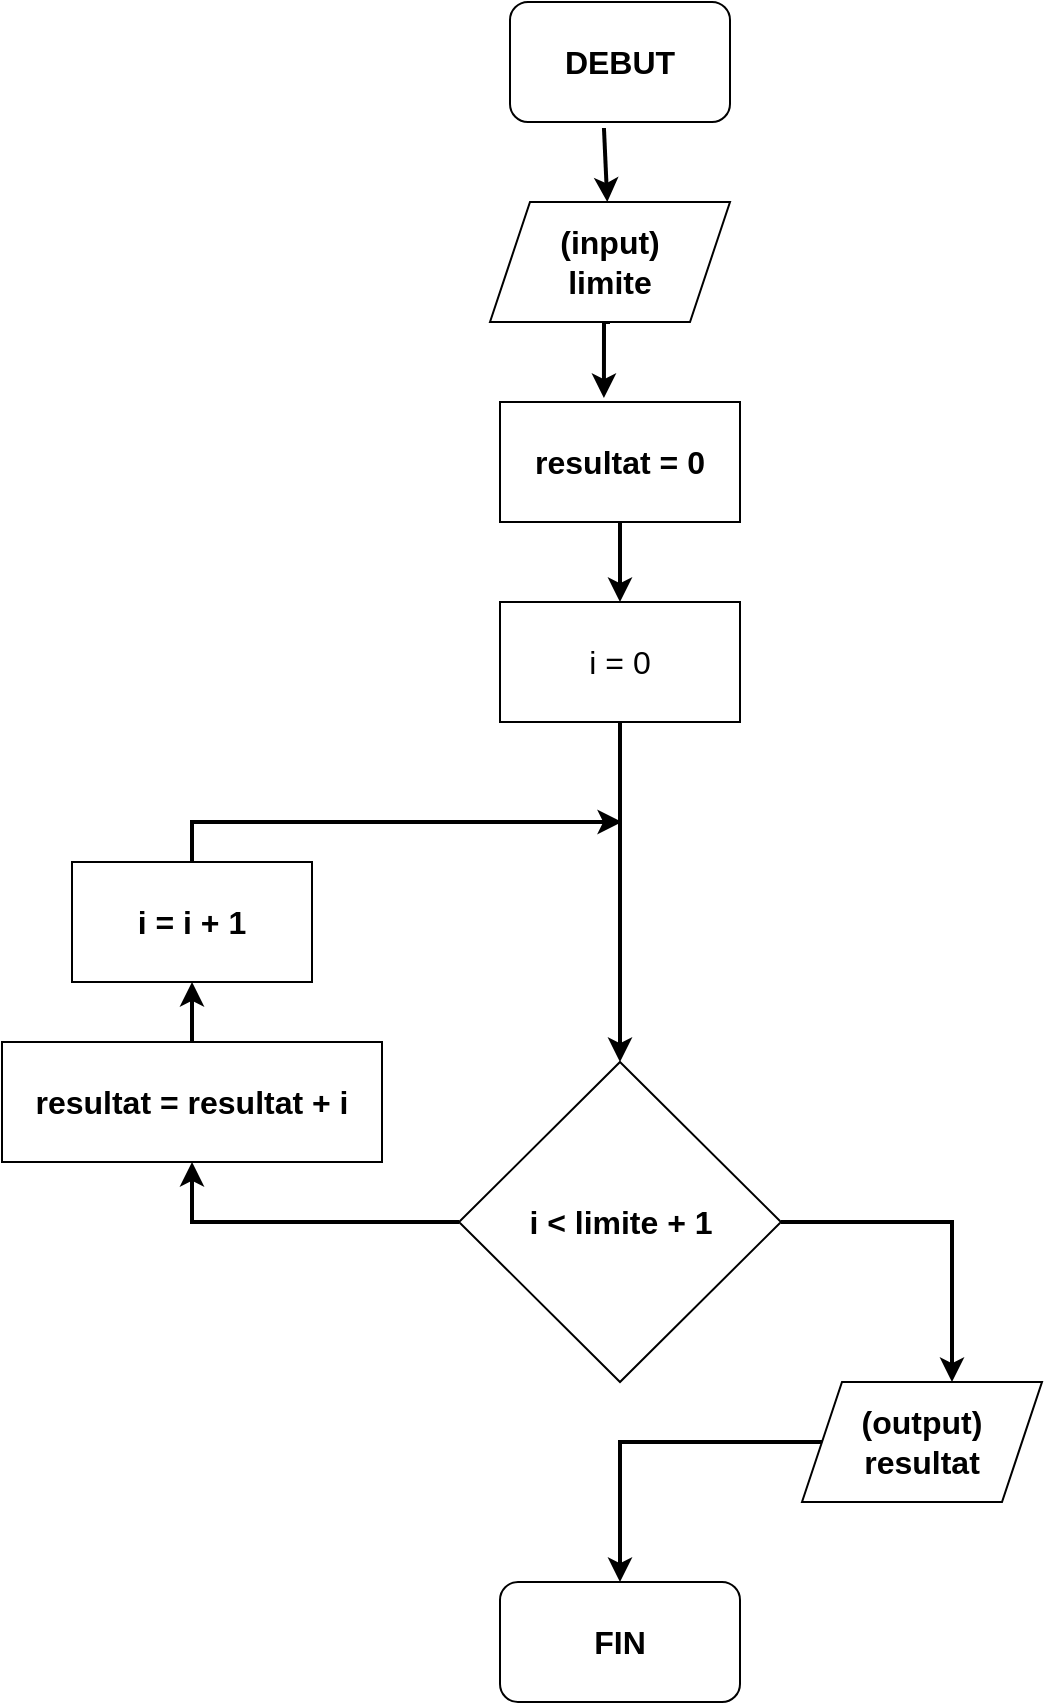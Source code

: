 <mxfile version="20.3.0" type="device"><diagram id="stFEbIwbB4I_AJ2qXnes" name="Page-1"><mxGraphModel dx="1002" dy="623" grid="1" gridSize="10" guides="1" tooltips="1" connect="1" arrows="1" fold="1" page="1" pageScale="1" pageWidth="827" pageHeight="1169" math="0" shadow="0"><root><mxCell id="0"/><mxCell id="1" parent="0"/><mxCell id="xkg7eKszu-yo2zIc6hGq-1" value="&lt;font size=&quot;1&quot;&gt;&lt;b style=&quot;font-size: 16px;&quot;&gt;DEBUT&lt;/b&gt;&lt;/font&gt;" style="rounded=1;whiteSpace=wrap;html=1;" vertex="1" parent="1"><mxGeometry x="304" y="50" width="110" height="60" as="geometry"/></mxCell><mxCell id="xkg7eKszu-yo2zIc6hGq-8" style="edgeStyle=orthogonalEdgeStyle;rounded=0;orthogonalLoop=1;jettySize=auto;html=1;exitX=0.5;exitY=1;exitDx=0;exitDy=0;entryX=0.433;entryY=-0.033;entryDx=0;entryDy=0;entryPerimeter=0;fontSize=16;strokeWidth=2;" edge="1" parent="1" source="xkg7eKszu-yo2zIc6hGq-3" target="xkg7eKszu-yo2zIc6hGq-7"><mxGeometry relative="1" as="geometry"/></mxCell><mxCell id="xkg7eKszu-yo2zIc6hGq-3" value="&lt;font style=&quot;font-size: 16px;&quot;&gt;&lt;b&gt;(input)&lt;br&gt;limite&lt;/b&gt;&lt;/font&gt;" style="shape=parallelogram;perimeter=parallelogramPerimeter;whiteSpace=wrap;html=1;fixedSize=1;" vertex="1" parent="1"><mxGeometry x="294" y="150" width="120" height="60" as="geometry"/></mxCell><mxCell id="xkg7eKszu-yo2zIc6hGq-12" style="edgeStyle=orthogonalEdgeStyle;rounded=0;orthogonalLoop=1;jettySize=auto;html=1;exitX=0.5;exitY=1;exitDx=0;exitDy=0;entryX=0.5;entryY=0;entryDx=0;entryDy=0;fontSize=16;strokeWidth=2;" edge="1" parent="1" source="xkg7eKszu-yo2zIc6hGq-7" target="xkg7eKszu-yo2zIc6hGq-11"><mxGeometry relative="1" as="geometry"/></mxCell><mxCell id="xkg7eKszu-yo2zIc6hGq-7" value="&lt;b&gt;resultat = 0&lt;/b&gt;" style="rounded=0;whiteSpace=wrap;html=1;fontSize=16;" vertex="1" parent="1"><mxGeometry x="299" y="250" width="120" height="60" as="geometry"/></mxCell><mxCell id="xkg7eKszu-yo2zIc6hGq-16" style="edgeStyle=orthogonalEdgeStyle;rounded=0;orthogonalLoop=1;jettySize=auto;html=1;exitX=0;exitY=0.5;exitDx=0;exitDy=0;entryX=0.5;entryY=1;entryDx=0;entryDy=0;fontSize=16;strokeWidth=2;" edge="1" parent="1" source="xkg7eKszu-yo2zIc6hGq-9" target="xkg7eKszu-yo2zIc6hGq-15"><mxGeometry relative="1" as="geometry"/></mxCell><mxCell id="xkg7eKszu-yo2zIc6hGq-20" style="edgeStyle=orthogonalEdgeStyle;rounded=0;orthogonalLoop=1;jettySize=auto;html=1;exitX=1;exitY=0.5;exitDx=0;exitDy=0;fontSize=16;entryX=0.625;entryY=0;entryDx=0;entryDy=0;entryPerimeter=0;strokeWidth=2;" edge="1" parent="1" source="xkg7eKszu-yo2zIc6hGq-9" target="xkg7eKszu-yo2zIc6hGq-19"><mxGeometry relative="1" as="geometry"><mxPoint x="560" y="590" as="targetPoint"/></mxGeometry></mxCell><mxCell id="xkg7eKszu-yo2zIc6hGq-9" value="&lt;b&gt;i &amp;lt; limite + 1&lt;/b&gt;" style="rhombus;whiteSpace=wrap;html=1;fontSize=16;" vertex="1" parent="1"><mxGeometry x="278.5" y="580" width="161" height="160" as="geometry"/></mxCell><mxCell id="xkg7eKszu-yo2zIc6hGq-13" style="edgeStyle=orthogonalEdgeStyle;rounded=0;orthogonalLoop=1;jettySize=auto;html=1;exitX=0.5;exitY=1;exitDx=0;exitDy=0;entryX=0.5;entryY=0;entryDx=0;entryDy=0;fontSize=16;strokeWidth=2;" edge="1" parent="1" source="xkg7eKszu-yo2zIc6hGq-11" target="xkg7eKszu-yo2zIc6hGq-9"><mxGeometry relative="1" as="geometry"/></mxCell><mxCell id="xkg7eKszu-yo2zIc6hGq-11" value="i = 0" style="rounded=0;whiteSpace=wrap;html=1;fontSize=16;" vertex="1" parent="1"><mxGeometry x="299" y="350" width="120" height="60" as="geometry"/></mxCell><mxCell id="xkg7eKszu-yo2zIc6hGq-25" style="edgeStyle=orthogonalEdgeStyle;rounded=0;orthogonalLoop=1;jettySize=auto;html=1;exitX=0.5;exitY=0;exitDx=0;exitDy=0;fontSize=16;strokeWidth=2;" edge="1" parent="1" source="xkg7eKszu-yo2zIc6hGq-15" target="xkg7eKszu-yo2zIc6hGq-24"><mxGeometry relative="1" as="geometry"/></mxCell><mxCell id="xkg7eKszu-yo2zIc6hGq-15" value="&lt;b&gt;resultat = resultat + i&lt;/b&gt;" style="rounded=0;whiteSpace=wrap;html=1;fontSize=16;" vertex="1" parent="1"><mxGeometry x="50" y="570" width="190" height="60" as="geometry"/></mxCell><mxCell id="xkg7eKszu-yo2zIc6hGq-23" style="edgeStyle=orthogonalEdgeStyle;rounded=0;orthogonalLoop=1;jettySize=auto;html=1;entryX=0.5;entryY=0;entryDx=0;entryDy=0;fontSize=16;strokeWidth=2;" edge="1" parent="1" source="xkg7eKszu-yo2zIc6hGq-19" target="xkg7eKszu-yo2zIc6hGq-21"><mxGeometry relative="1" as="geometry"/></mxCell><mxCell id="xkg7eKszu-yo2zIc6hGq-19" value="&lt;b&gt;(output)&lt;br&gt;resultat&lt;/b&gt;" style="shape=parallelogram;perimeter=parallelogramPerimeter;whiteSpace=wrap;html=1;fixedSize=1;fontSize=16;" vertex="1" parent="1"><mxGeometry x="450" y="740" width="120" height="60" as="geometry"/></mxCell><mxCell id="xkg7eKszu-yo2zIc6hGq-21" value="&lt;b&gt;FIN&lt;/b&gt;" style="rounded=1;whiteSpace=wrap;html=1;fontSize=16;" vertex="1" parent="1"><mxGeometry x="299" y="840" width="120" height="60" as="geometry"/></mxCell><mxCell id="xkg7eKszu-yo2zIc6hGq-24" value="&lt;b&gt;i = i + 1&lt;/b&gt;" style="rounded=0;whiteSpace=wrap;html=1;fontSize=16;" vertex="1" parent="1"><mxGeometry x="85" y="480" width="120" height="60" as="geometry"/></mxCell><mxCell id="xkg7eKszu-yo2zIc6hGq-27" value="" style="endArrow=classic;html=1;rounded=0;fontSize=16;exitX=0.5;exitY=0;exitDx=0;exitDy=0;strokeWidth=2;" edge="1" parent="1" source="xkg7eKszu-yo2zIc6hGq-24"><mxGeometry width="50" height="50" relative="1" as="geometry"><mxPoint x="390" y="600" as="sourcePoint"/><mxPoint x="360" y="460" as="targetPoint"/><Array as="points"><mxPoint x="145" y="460"/></Array></mxGeometry></mxCell><mxCell id="xkg7eKszu-yo2zIc6hGq-30" value="" style="endArrow=classic;html=1;rounded=0;fontSize=16;exitX=0.427;exitY=1.05;exitDx=0;exitDy=0;exitPerimeter=0;strokeWidth=2;" edge="1" parent="1" source="xkg7eKszu-yo2zIc6hGq-1" target="xkg7eKszu-yo2zIc6hGq-3"><mxGeometry width="50" height="50" relative="1" as="geometry"><mxPoint x="390" y="360" as="sourcePoint"/><mxPoint x="440" y="310" as="targetPoint"/></mxGeometry></mxCell></root></mxGraphModel></diagram></mxfile>